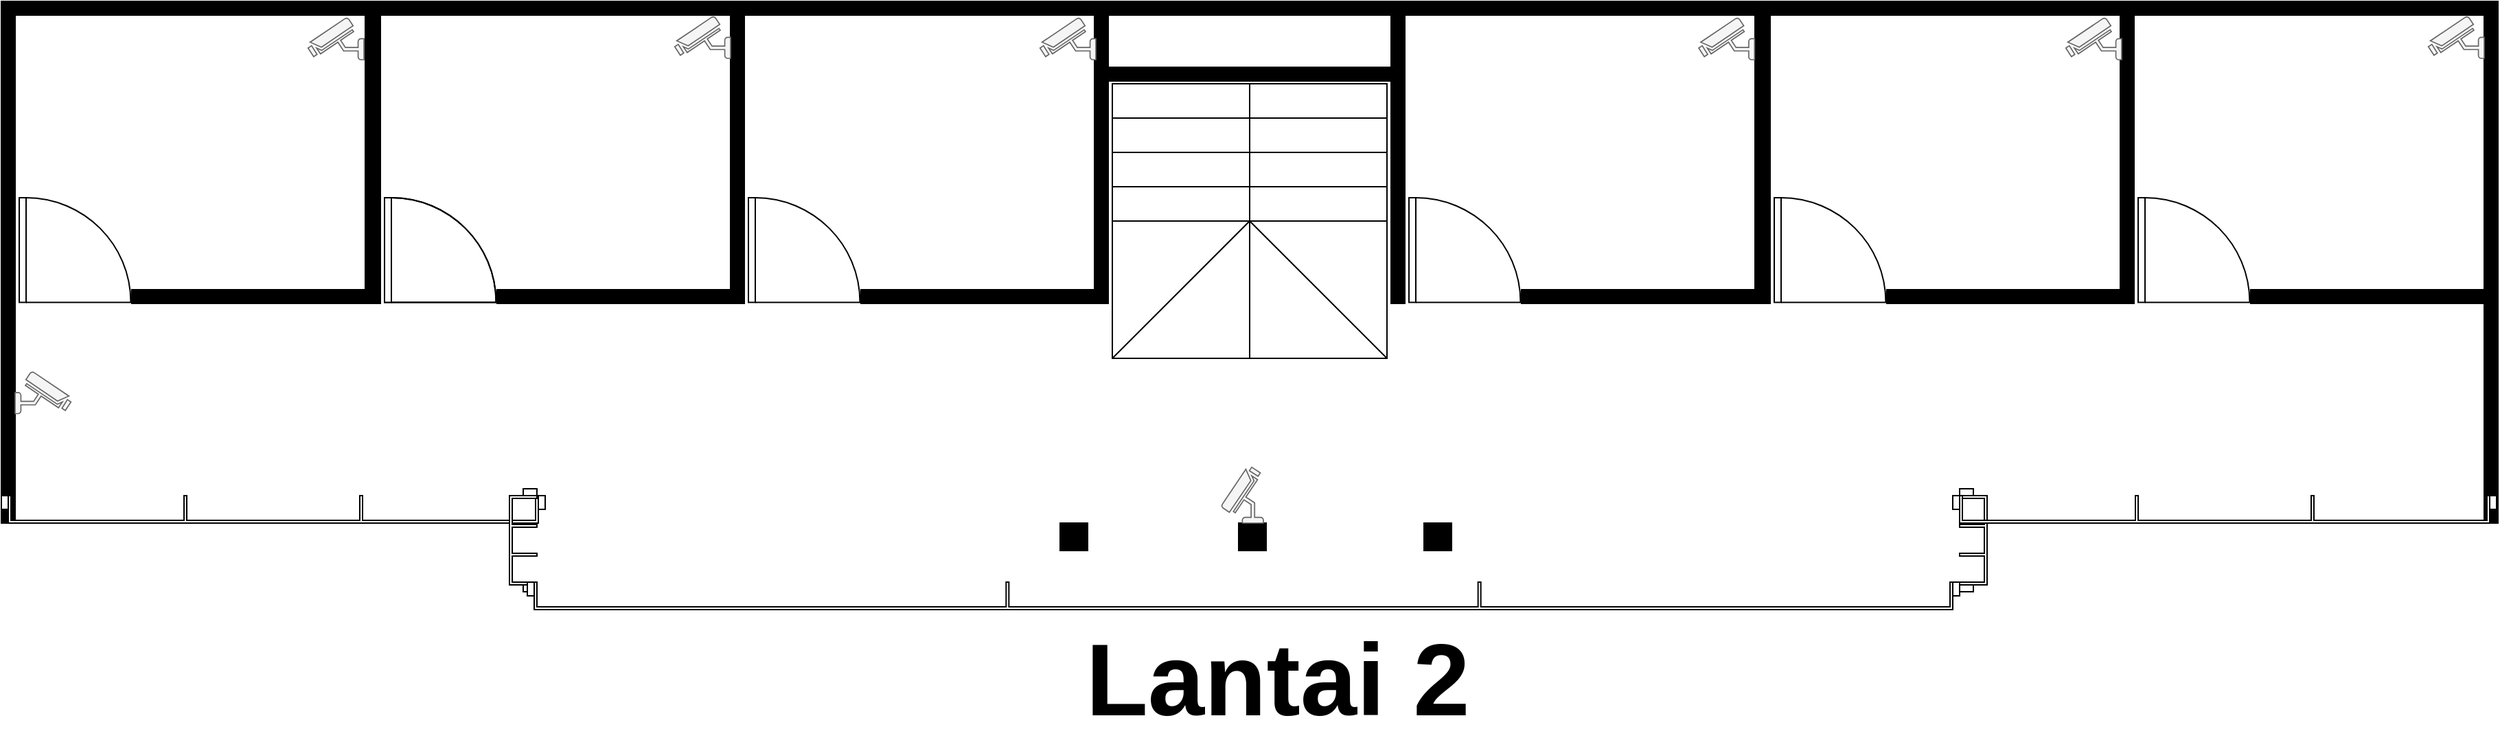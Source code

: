 <mxfile version="26.0.7" pages="4">
  <diagram name="2nd - floor" id="38b20595-45e3-9b7f-d5ca-b57f44c5b66d">
    <mxGraphModel dx="4129" dy="1451" grid="1" gridSize="10" guides="1" tooltips="1" connect="1" arrows="1" fold="1" page="1" pageScale="1" pageWidth="1169" pageHeight="827" background="none" math="0" shadow="0">
      <root>
        <mxCell id="0" />
        <mxCell id="1" parent="0" />
        <mxCell id="vvfayKzTwhahEHeOW0rl-8" value="" style="verticalLabelPosition=bottom;html=1;verticalAlign=top;align=center;shape=mxgraph.floorplan.wallCorner;fillColor=strokeColor;" parent="1" vertex="1">
          <mxGeometry x="-56" y="30" width="266" height="220" as="geometry" />
        </mxCell>
        <mxCell id="vvfayKzTwhahEHeOW0rl-11" value="" style="verticalLabelPosition=bottom;html=1;verticalAlign=top;align=center;shape=mxgraph.floorplan.wallCorner;fillColor=strokeColor;direction=west" parent="1" vertex="1">
          <mxGeometry x="39" y="30" width="180" height="220" as="geometry" />
        </mxCell>
        <mxCell id="vvfayKzTwhahEHeOW0rl-12" value="" style="verticalLabelPosition=bottom;html=1;verticalAlign=top;align=center;shape=mxgraph.floorplan.doorLeft;aspect=fixed;direction=north;" parent="1" vertex="1">
          <mxGeometry x="-43" y="173" width="81" height="76.24" as="geometry" />
        </mxCell>
        <mxCell id="vvfayKzTwhahEHeOW0rl-19" value="" style="group" parent="1" vertex="1" connectable="0">
          <mxGeometry x="210" y="30" width="275" height="220" as="geometry" />
        </mxCell>
        <mxCell id="vvfayKzTwhahEHeOW0rl-16" value="" style="verticalLabelPosition=bottom;html=1;verticalAlign=top;align=center;shape=mxgraph.floorplan.wallCorner;fillColor=strokeColor;" parent="vvfayKzTwhahEHeOW0rl-19" vertex="1">
          <mxGeometry width="266" height="220" as="geometry" />
        </mxCell>
        <mxCell id="vvfayKzTwhahEHeOW0rl-17" value="" style="verticalLabelPosition=bottom;html=1;verticalAlign=top;align=center;shape=mxgraph.floorplan.wallCorner;fillColor=strokeColor;direction=west" parent="vvfayKzTwhahEHeOW0rl-19" vertex="1">
          <mxGeometry x="95" width="180" height="220" as="geometry" />
        </mxCell>
        <mxCell id="vvfayKzTwhahEHeOW0rl-18" value="" style="verticalLabelPosition=bottom;html=1;verticalAlign=top;align=center;shape=mxgraph.floorplan.doorLeft;aspect=fixed;direction=north;" parent="vvfayKzTwhahEHeOW0rl-19" vertex="1">
          <mxGeometry x="13" y="143" width="81" height="76.24" as="geometry" />
        </mxCell>
        <mxCell id="vvfayKzTwhahEHeOW0rl-20" value="" style="group" parent="1" vertex="1" connectable="0">
          <mxGeometry x="475" y="30" width="275" height="220" as="geometry" />
        </mxCell>
        <mxCell id="vvfayKzTwhahEHeOW0rl-21" value="" style="verticalLabelPosition=bottom;html=1;verticalAlign=top;align=center;shape=mxgraph.floorplan.wallCorner;fillColor=strokeColor;" parent="vvfayKzTwhahEHeOW0rl-20" vertex="1">
          <mxGeometry width="266" height="220" as="geometry" />
        </mxCell>
        <mxCell id="vvfayKzTwhahEHeOW0rl-22" value="" style="verticalLabelPosition=bottom;html=1;verticalAlign=top;align=center;shape=mxgraph.floorplan.wallCorner;fillColor=strokeColor;direction=west" parent="vvfayKzTwhahEHeOW0rl-20" vertex="1">
          <mxGeometry x="95" width="180" height="220" as="geometry" />
        </mxCell>
        <mxCell id="vvfayKzTwhahEHeOW0rl-23" value="" style="verticalLabelPosition=bottom;html=1;verticalAlign=top;align=center;shape=mxgraph.floorplan.doorLeft;aspect=fixed;direction=north;" parent="vvfayKzTwhahEHeOW0rl-20" vertex="1">
          <mxGeometry x="13" y="143" width="81" height="76.24" as="geometry" />
        </mxCell>
        <mxCell id="vvfayKzTwhahEHeOW0rl-32" value="" style="verticalLabelPosition=bottom;html=1;verticalAlign=top;align=center;shape=mxgraph.floorplan.wallCorner;fillColor=strokeColor;" parent="1" vertex="1">
          <mxGeometry x="956" y="30" width="266" height="220" as="geometry" />
        </mxCell>
        <mxCell id="vvfayKzTwhahEHeOW0rl-33" value="" style="verticalLabelPosition=bottom;html=1;verticalAlign=top;align=center;shape=mxgraph.floorplan.wallCorner;fillColor=strokeColor;direction=west" parent="1" vertex="1">
          <mxGeometry x="1051" y="30" width="180" height="220" as="geometry" />
        </mxCell>
        <mxCell id="vvfayKzTwhahEHeOW0rl-34" value="" style="verticalLabelPosition=bottom;html=1;verticalAlign=top;align=center;shape=mxgraph.floorplan.doorLeft;aspect=fixed;direction=north;" parent="1" vertex="1">
          <mxGeometry x="969" y="173" width="81" height="76.24" as="geometry" />
        </mxCell>
        <mxCell id="vvfayKzTwhahEHeOW0rl-35" value="" style="group" parent="1" vertex="1" connectable="0">
          <mxGeometry x="1222" y="30" width="275" height="220" as="geometry" />
        </mxCell>
        <mxCell id="vvfayKzTwhahEHeOW0rl-36" value="" style="verticalLabelPosition=bottom;html=1;verticalAlign=top;align=center;shape=mxgraph.floorplan.wallCorner;fillColor=strokeColor;" parent="vvfayKzTwhahEHeOW0rl-35" vertex="1">
          <mxGeometry width="266" height="220" as="geometry" />
        </mxCell>
        <mxCell id="vvfayKzTwhahEHeOW0rl-37" value="" style="verticalLabelPosition=bottom;html=1;verticalAlign=top;align=center;shape=mxgraph.floorplan.wallCorner;fillColor=strokeColor;direction=west" parent="vvfayKzTwhahEHeOW0rl-35" vertex="1">
          <mxGeometry x="95" width="180" height="220" as="geometry" />
        </mxCell>
        <mxCell id="vvfayKzTwhahEHeOW0rl-38" value="" style="verticalLabelPosition=bottom;html=1;verticalAlign=top;align=center;shape=mxgraph.floorplan.doorLeft;aspect=fixed;direction=north;" parent="vvfayKzTwhahEHeOW0rl-35" vertex="1">
          <mxGeometry x="13" y="143" width="81" height="76.24" as="geometry" />
        </mxCell>
        <mxCell id="vvfayKzTwhahEHeOW0rl-39" value="" style="group" parent="1" vertex="1" connectable="0">
          <mxGeometry x="1487" y="30" width="275" height="220" as="geometry" />
        </mxCell>
        <mxCell id="vvfayKzTwhahEHeOW0rl-40" value="" style="verticalLabelPosition=bottom;html=1;verticalAlign=top;align=center;shape=mxgraph.floorplan.wallCorner;fillColor=strokeColor;" parent="vvfayKzTwhahEHeOW0rl-39" vertex="1">
          <mxGeometry width="266" height="220" as="geometry" />
        </mxCell>
        <mxCell id="vvfayKzTwhahEHeOW0rl-41" value="" style="verticalLabelPosition=bottom;html=1;verticalAlign=top;align=center;shape=mxgraph.floorplan.wallCorner;fillColor=strokeColor;direction=west" parent="vvfayKzTwhahEHeOW0rl-39" vertex="1">
          <mxGeometry x="95" width="180" height="220" as="geometry" />
        </mxCell>
        <mxCell id="vvfayKzTwhahEHeOW0rl-42" value="" style="verticalLabelPosition=bottom;html=1;verticalAlign=top;align=center;shape=mxgraph.floorplan.doorLeft;aspect=fixed;direction=north;" parent="vvfayKzTwhahEHeOW0rl-39" vertex="1">
          <mxGeometry x="13" y="143" width="81" height="76.24" as="geometry" />
        </mxCell>
        <mxCell id="vvfayKzTwhahEHeOW0rl-43" value="" style="verticalLabelPosition=bottom;html=1;verticalAlign=top;align=center;shape=mxgraph.floorplan.wall;fillColor=strokeColor;direction=west;" parent="1" vertex="1">
          <mxGeometry x="735" y="30" width="275" height="10" as="geometry" />
        </mxCell>
        <mxCell id="vvfayKzTwhahEHeOW0rl-44" value="" style="verticalLabelPosition=bottom;html=1;verticalAlign=top;align=center;shape=mxgraph.floorplan.wall;fillColor=strokeColor;direction=south;" parent="1" vertex="1">
          <mxGeometry x="-56" y="220" width="10" height="190" as="geometry" />
        </mxCell>
        <mxCell id="vvfayKzTwhahEHeOW0rl-48" value="" style="verticalLabelPosition=bottom;html=1;verticalAlign=top;align=center;shape=mxgraph.floorplan.wall;fillColor=strokeColor;direction=west;" parent="1" vertex="1">
          <mxGeometry x="750" y="78" width="210" height="10" as="geometry" />
        </mxCell>
        <mxCell id="vvfayKzTwhahEHeOW0rl-51" value="" style="verticalLabelPosition=bottom;html=1;verticalAlign=top;align=center;shape=mxgraph.floorplan.stairsRest;direction=south;" parent="1" vertex="1">
          <mxGeometry x="753" y="90" width="200" height="120" as="geometry" />
        </mxCell>
        <mxCell id="vvfayKzTwhahEHeOW0rl-53" value="" style="verticalLabelPosition=bottom;html=1;verticalAlign=top;align=center;shape=mxgraph.floorplan.windowGarden;dx=0.25;direction=west;" parent="1" vertex="1">
          <mxGeometry x="-56" y="390" width="396" height="20" as="geometry" />
        </mxCell>
        <mxCell id="vvfayKzTwhahEHeOW0rl-60" value="" style="verticalLabelPosition=bottom;html=1;verticalAlign=top;align=center;shape=mxgraph.floorplan.windowGarden;dx=0.25;direction=south;" parent="1" vertex="1">
          <mxGeometry x="1370" y="385" width="20" height="75" as="geometry" />
        </mxCell>
        <mxCell id="vvfayKzTwhahEHeOW0rl-54" value="" style="verticalLabelPosition=bottom;html=1;verticalAlign=top;align=center;shape=mxgraph.floorplan.windowGarden;dx=0.25;direction=north;" parent="1" vertex="1">
          <mxGeometry x="314" y="385" width="20" height="75" as="geometry" />
        </mxCell>
        <mxCell id="vvfayKzTwhahEHeOW0rl-55" value="" style="verticalLabelPosition=bottom;html=1;verticalAlign=top;align=center;shape=mxgraph.floorplan.windowGarden;dx=0.25;direction=west;" parent="1" vertex="1">
          <mxGeometry x="327" y="453" width="1043" height="20" as="geometry" />
        </mxCell>
        <mxCell id="vvfayKzTwhahEHeOW0rl-63" value="" style="verticalLabelPosition=bottom;html=1;verticalAlign=top;align=center;shape=mxgraph.floorplan.wall;fillColor=strokeColor;direction=south;" parent="1" vertex="1">
          <mxGeometry x="1752" y="215" width="10" height="195" as="geometry" />
        </mxCell>
        <mxCell id="vvfayKzTwhahEHeOW0rl-59" value="" style="verticalLabelPosition=bottom;html=1;verticalAlign=top;align=center;shape=mxgraph.floorplan.windowGarden;dx=0.25;direction=west;" parent="1" vertex="1">
          <mxGeometry x="1365" y="390" width="396" height="20" as="geometry" />
        </mxCell>
        <mxCell id="vvfayKzTwhahEHeOW0rl-64" value="" style="verticalLabelPosition=bottom;html=1;verticalAlign=top;align=center;shape=mxgraph.floorplan.room;fillColor=strokeColor;" parent="1" vertex="1">
          <mxGeometry x="845" y="410" width="20" height="20" as="geometry" />
        </mxCell>
        <mxCell id="vvfayKzTwhahEHeOW0rl-65" value="" style="verticalLabelPosition=bottom;html=1;verticalAlign=top;align=center;shape=mxgraph.floorplan.room;fillColor=strokeColor;" parent="1" vertex="1">
          <mxGeometry x="980" y="410" width="20" height="20" as="geometry" />
        </mxCell>
        <mxCell id="vvfayKzTwhahEHeOW0rl-66" value="" style="verticalLabelPosition=bottom;html=1;verticalAlign=top;align=center;shape=mxgraph.floorplan.room;fillColor=strokeColor;" parent="1" vertex="1">
          <mxGeometry x="715" y="410" width="20" height="20" as="geometry" />
        </mxCell>
        <mxCell id="IPBWRUxS5U1IfAjDFHrr-1" value="" style="fontColor=#333333;verticalAlign=top;verticalLabelPosition=bottom;labelPosition=center;align=center;html=1;outlineConnect=0;fillColor=#f5f5f5;strokeColor=#666666;gradientDirection=north;strokeWidth=2;shape=mxgraph.networks.security_camera;direction=east;flipH=1;" vertex="1" parent="1">
          <mxGeometry x="167.33" y="42" width="40.67" height="30.5" as="geometry" />
        </mxCell>
        <mxCell id="i3xnUzhIjvHnafPAEFeB-1" value="" style="group" vertex="1" connectable="0" parent="1">
          <mxGeometry x="210" y="30" width="275" height="220" as="geometry" />
        </mxCell>
        <mxCell id="i3xnUzhIjvHnafPAEFeB-2" value="" style="verticalLabelPosition=bottom;html=1;verticalAlign=top;align=center;shape=mxgraph.floorplan.wallCorner;fillColor=strokeColor;" vertex="1" parent="i3xnUzhIjvHnafPAEFeB-1">
          <mxGeometry width="266" height="220" as="geometry" />
        </mxCell>
        <mxCell id="i3xnUzhIjvHnafPAEFeB-3" value="" style="verticalLabelPosition=bottom;html=1;verticalAlign=top;align=center;shape=mxgraph.floorplan.wallCorner;fillColor=strokeColor;direction=west" vertex="1" parent="i3xnUzhIjvHnafPAEFeB-1">
          <mxGeometry x="95" width="180" height="220" as="geometry" />
        </mxCell>
        <mxCell id="i3xnUzhIjvHnafPAEFeB-4" value="" style="verticalLabelPosition=bottom;html=1;verticalAlign=top;align=center;shape=mxgraph.floorplan.doorLeft;aspect=fixed;direction=north;" vertex="1" parent="i3xnUzhIjvHnafPAEFeB-1">
          <mxGeometry x="13" y="143" width="81" height="76.24" as="geometry" />
        </mxCell>
        <mxCell id="i3xnUzhIjvHnafPAEFeB-5" value="" style="fontColor=#333333;verticalAlign=top;verticalLabelPosition=bottom;labelPosition=center;align=center;html=1;outlineConnect=0;fillColor=#f5f5f5;strokeColor=#666666;gradientDirection=north;strokeWidth=2;shape=mxgraph.networks.security_camera;direction=east;flipH=1;" vertex="1" parent="i3xnUzhIjvHnafPAEFeB-1">
          <mxGeometry x="224.33" y="11" width="40.67" height="30.5" as="geometry" />
        </mxCell>
        <mxCell id="Xxa2oT5yzXHpSdQiVfYc-1" value="" style="fontColor=#333333;verticalAlign=top;verticalLabelPosition=bottom;labelPosition=center;align=center;html=1;outlineConnect=0;fillColor=#f5f5f5;strokeColor=#666666;gradientDirection=north;strokeWidth=2;shape=mxgraph.networks.security_camera;direction=east;flipH=1;" vertex="1" parent="1">
          <mxGeometry x="700.33" y="42" width="40.67" height="30.5" as="geometry" />
        </mxCell>
        <mxCell id="x2fLYbjh_TG0nLrArD45-1" value="" style="fontColor=#333333;verticalAlign=top;verticalLabelPosition=bottom;labelPosition=center;align=center;html=1;outlineConnect=0;fillColor=#f5f5f5;strokeColor=#666666;gradientDirection=north;strokeWidth=2;shape=mxgraph.networks.security_camera;direction=east;flipH=1;" vertex="1" parent="1">
          <mxGeometry x="1180" y="42" width="40.67" height="30.5" as="geometry" />
        </mxCell>
        <mxCell id="dF17sfEhQlF0UQy9-oIq-1" value="" style="fontColor=#333333;verticalAlign=top;verticalLabelPosition=bottom;labelPosition=center;align=center;html=1;outlineConnect=0;fillColor=#f5f5f5;strokeColor=#666666;gradientDirection=north;strokeWidth=2;shape=mxgraph.networks.security_camera;direction=east;flipH=1;" vertex="1" parent="1">
          <mxGeometry x="1447.33" y="42" width="40.67" height="30.5" as="geometry" />
        </mxCell>
        <mxCell id="UEc3qq35enZcm0n3baue-1" value="" style="fontColor=#333333;verticalAlign=top;verticalLabelPosition=bottom;labelPosition=center;align=center;html=1;outlineConnect=0;fillColor=#f5f5f5;strokeColor=#666666;gradientDirection=north;strokeWidth=2;shape=mxgraph.networks.security_camera;direction=east;flipH=1;" vertex="1" parent="1">
          <mxGeometry x="1711.33" y="41" width="40.67" height="30.5" as="geometry" />
        </mxCell>
        <mxCell id="nK5PcT1imobQLqFsWjQk-1" value="" style="fontColor=#333333;verticalAlign=top;verticalLabelPosition=bottom;labelPosition=center;align=center;html=1;outlineConnect=0;fillColor=#f5f5f5;strokeColor=#666666;gradientDirection=north;strokeWidth=2;shape=mxgraph.networks.security_camera;direction=east;flipH=0;" vertex="1" parent="1">
          <mxGeometry x="-46" y="299.75" width="40.67" height="30.5" as="geometry" />
        </mxCell>
        <mxCell id="3hLrg-w2U5laWj1GUTbX-1" value="" style="fontColor=#333333;verticalAlign=top;verticalLabelPosition=bottom;labelPosition=center;align=center;html=1;outlineConnect=0;fillColor=#f5f5f5;strokeColor=#666666;gradientDirection=north;strokeWidth=2;shape=mxgraph.networks.security_camera;direction=south;flipH=1;flipV=1;" vertex="1" parent="1">
          <mxGeometry x="832.505" y="369.325" width="30.5" height="40.67" as="geometry" />
        </mxCell>
        <mxCell id="FQ-78l4JfU3BnGfc87nA-1" value="&lt;b&gt;Lantai 2&lt;/b&gt;" style="text;html=1;align=center;verticalAlign=middle;resizable=0;points=[];autosize=1;strokeColor=none;fillColor=none;fontSize=74;" vertex="1" parent="1">
          <mxGeometry x="722.5" y="475" width="300" height="100" as="geometry" />
        </mxCell>
      </root>
    </mxGraphModel>
  </diagram>
  <diagram name="3nd - floor" id="S5CbjPghBVbX07X8q1s_">
    <mxGraphModel dx="2896" dy="847" grid="1" gridSize="10" guides="1" tooltips="1" connect="1" arrows="1" fold="1" page="1" pageScale="1" pageWidth="1169" pageHeight="827" background="none" math="0" shadow="0">
      <root>
        <mxCell id="b-0f26SowFPasbYUEuBg-0" />
        <mxCell id="b-0f26SowFPasbYUEuBg-1" parent="b-0f26SowFPasbYUEuBg-0" />
        <mxCell id="b-0f26SowFPasbYUEuBg-2" value="" style="verticalLabelPosition=bottom;html=1;verticalAlign=top;align=center;shape=mxgraph.floorplan.wallCorner;fillColor=strokeColor;" vertex="1" parent="b-0f26SowFPasbYUEuBg-1">
          <mxGeometry x="-56" y="30" width="266" height="220" as="geometry" />
        </mxCell>
        <mxCell id="b-0f26SowFPasbYUEuBg-3" value="" style="verticalLabelPosition=bottom;html=1;verticalAlign=top;align=center;shape=mxgraph.floorplan.wallCorner;fillColor=strokeColor;direction=west" vertex="1" parent="b-0f26SowFPasbYUEuBg-1">
          <mxGeometry x="39" y="30" width="180" height="220" as="geometry" />
        </mxCell>
        <mxCell id="b-0f26SowFPasbYUEuBg-4" value="" style="verticalLabelPosition=bottom;html=1;verticalAlign=top;align=center;shape=mxgraph.floorplan.doorLeft;aspect=fixed;direction=north;" vertex="1" parent="b-0f26SowFPasbYUEuBg-1">
          <mxGeometry x="-43" y="173" width="81" height="76.24" as="geometry" />
        </mxCell>
        <mxCell id="b-0f26SowFPasbYUEuBg-5" value="" style="group" vertex="1" connectable="0" parent="b-0f26SowFPasbYUEuBg-1">
          <mxGeometry x="210" y="30" width="275" height="220" as="geometry" />
        </mxCell>
        <mxCell id="b-0f26SowFPasbYUEuBg-6" value="" style="verticalLabelPosition=bottom;html=1;verticalAlign=top;align=center;shape=mxgraph.floorplan.wallCorner;fillColor=strokeColor;" vertex="1" parent="b-0f26SowFPasbYUEuBg-5">
          <mxGeometry width="266" height="220" as="geometry" />
        </mxCell>
        <mxCell id="b-0f26SowFPasbYUEuBg-7" value="" style="verticalLabelPosition=bottom;html=1;verticalAlign=top;align=center;shape=mxgraph.floorplan.wallCorner;fillColor=strokeColor;direction=west" vertex="1" parent="b-0f26SowFPasbYUEuBg-5">
          <mxGeometry x="95" width="180" height="220" as="geometry" />
        </mxCell>
        <mxCell id="b-0f26SowFPasbYUEuBg-8" value="" style="verticalLabelPosition=bottom;html=1;verticalAlign=top;align=center;shape=mxgraph.floorplan.doorLeft;aspect=fixed;direction=north;" vertex="1" parent="b-0f26SowFPasbYUEuBg-5">
          <mxGeometry x="13" y="143" width="81" height="76.24" as="geometry" />
        </mxCell>
        <mxCell id="b-0f26SowFPasbYUEuBg-9" value="" style="group" vertex="1" connectable="0" parent="b-0f26SowFPasbYUEuBg-1">
          <mxGeometry x="475" y="30" width="275" height="220" as="geometry" />
        </mxCell>
        <mxCell id="b-0f26SowFPasbYUEuBg-10" value="" style="verticalLabelPosition=bottom;html=1;verticalAlign=top;align=center;shape=mxgraph.floorplan.wallCorner;fillColor=strokeColor;" vertex="1" parent="b-0f26SowFPasbYUEuBg-9">
          <mxGeometry width="266" height="220" as="geometry" />
        </mxCell>
        <mxCell id="b-0f26SowFPasbYUEuBg-11" value="" style="verticalLabelPosition=bottom;html=1;verticalAlign=top;align=center;shape=mxgraph.floorplan.wallCorner;fillColor=strokeColor;direction=west" vertex="1" parent="b-0f26SowFPasbYUEuBg-9">
          <mxGeometry x="95" width="180" height="220" as="geometry" />
        </mxCell>
        <mxCell id="b-0f26SowFPasbYUEuBg-12" value="" style="verticalLabelPosition=bottom;html=1;verticalAlign=top;align=center;shape=mxgraph.floorplan.doorLeft;aspect=fixed;direction=north;" vertex="1" parent="b-0f26SowFPasbYUEuBg-9">
          <mxGeometry x="13" y="143" width="81" height="76.24" as="geometry" />
        </mxCell>
        <mxCell id="b-0f26SowFPasbYUEuBg-13" value="" style="verticalLabelPosition=bottom;html=1;verticalAlign=top;align=center;shape=mxgraph.floorplan.wallCorner;fillColor=strokeColor;" vertex="1" parent="b-0f26SowFPasbYUEuBg-1">
          <mxGeometry x="956" y="30" width="266" height="220" as="geometry" />
        </mxCell>
        <mxCell id="b-0f26SowFPasbYUEuBg-14" value="" style="verticalLabelPosition=bottom;html=1;verticalAlign=top;align=center;shape=mxgraph.floorplan.wallCorner;fillColor=strokeColor;direction=west" vertex="1" parent="b-0f26SowFPasbYUEuBg-1">
          <mxGeometry x="1051" y="30" width="180" height="220" as="geometry" />
        </mxCell>
        <mxCell id="b-0f26SowFPasbYUEuBg-15" value="" style="verticalLabelPosition=bottom;html=1;verticalAlign=top;align=center;shape=mxgraph.floorplan.doorLeft;aspect=fixed;direction=north;" vertex="1" parent="b-0f26SowFPasbYUEuBg-1">
          <mxGeometry x="969" y="173" width="81" height="76.24" as="geometry" />
        </mxCell>
        <mxCell id="b-0f26SowFPasbYUEuBg-16" value="" style="group" vertex="1" connectable="0" parent="b-0f26SowFPasbYUEuBg-1">
          <mxGeometry x="1222" y="30" width="275" height="220" as="geometry" />
        </mxCell>
        <mxCell id="b-0f26SowFPasbYUEuBg-17" value="" style="verticalLabelPosition=bottom;html=1;verticalAlign=top;align=center;shape=mxgraph.floorplan.wallCorner;fillColor=strokeColor;" vertex="1" parent="b-0f26SowFPasbYUEuBg-16">
          <mxGeometry width="266" height="220" as="geometry" />
        </mxCell>
        <mxCell id="b-0f26SowFPasbYUEuBg-18" value="" style="verticalLabelPosition=bottom;html=1;verticalAlign=top;align=center;shape=mxgraph.floorplan.wallCorner;fillColor=strokeColor;direction=west" vertex="1" parent="b-0f26SowFPasbYUEuBg-16">
          <mxGeometry x="95" width="180" height="220" as="geometry" />
        </mxCell>
        <mxCell id="b-0f26SowFPasbYUEuBg-19" value="" style="verticalLabelPosition=bottom;html=1;verticalAlign=top;align=center;shape=mxgraph.floorplan.doorLeft;aspect=fixed;direction=north;" vertex="1" parent="b-0f26SowFPasbYUEuBg-16">
          <mxGeometry x="13" y="143" width="81" height="76.24" as="geometry" />
        </mxCell>
        <mxCell id="b-0f26SowFPasbYUEuBg-20" value="" style="group" vertex="1" connectable="0" parent="b-0f26SowFPasbYUEuBg-1">
          <mxGeometry x="1487" y="30" width="275" height="220" as="geometry" />
        </mxCell>
        <mxCell id="b-0f26SowFPasbYUEuBg-21" value="" style="verticalLabelPosition=bottom;html=1;verticalAlign=top;align=center;shape=mxgraph.floorplan.wallCorner;fillColor=strokeColor;" vertex="1" parent="b-0f26SowFPasbYUEuBg-20">
          <mxGeometry width="266" height="220" as="geometry" />
        </mxCell>
        <mxCell id="b-0f26SowFPasbYUEuBg-22" value="" style="verticalLabelPosition=bottom;html=1;verticalAlign=top;align=center;shape=mxgraph.floorplan.wallCorner;fillColor=strokeColor;direction=west" vertex="1" parent="b-0f26SowFPasbYUEuBg-20">
          <mxGeometry x="95" width="180" height="220" as="geometry" />
        </mxCell>
        <mxCell id="b-0f26SowFPasbYUEuBg-23" value="" style="verticalLabelPosition=bottom;html=1;verticalAlign=top;align=center;shape=mxgraph.floorplan.doorLeft;aspect=fixed;direction=north;" vertex="1" parent="b-0f26SowFPasbYUEuBg-20">
          <mxGeometry x="13" y="143" width="81" height="76.24" as="geometry" />
        </mxCell>
        <mxCell id="b-0f26SowFPasbYUEuBg-24" value="" style="verticalLabelPosition=bottom;html=1;verticalAlign=top;align=center;shape=mxgraph.floorplan.wall;fillColor=strokeColor;direction=west;" vertex="1" parent="b-0f26SowFPasbYUEuBg-1">
          <mxGeometry x="735" y="30" width="275" height="10" as="geometry" />
        </mxCell>
        <mxCell id="b-0f26SowFPasbYUEuBg-25" value="" style="verticalLabelPosition=bottom;html=1;verticalAlign=top;align=center;shape=mxgraph.floorplan.wall;fillColor=strokeColor;direction=south;" vertex="1" parent="b-0f26SowFPasbYUEuBg-1">
          <mxGeometry x="-56" y="220" width="10" height="190" as="geometry" />
        </mxCell>
        <mxCell id="b-0f26SowFPasbYUEuBg-26" value="" style="verticalLabelPosition=bottom;html=1;verticalAlign=top;align=center;shape=mxgraph.floorplan.wall;fillColor=strokeColor;direction=west;" vertex="1" parent="b-0f26SowFPasbYUEuBg-1">
          <mxGeometry x="750" y="78" width="210" height="10" as="geometry" />
        </mxCell>
        <mxCell id="b-0f26SowFPasbYUEuBg-27" value="" style="verticalLabelPosition=bottom;html=1;verticalAlign=top;align=center;shape=mxgraph.floorplan.stairsRest;direction=south;" vertex="1" parent="b-0f26SowFPasbYUEuBg-1">
          <mxGeometry x="753" y="90" width="200" height="120" as="geometry" />
        </mxCell>
        <mxCell id="b-0f26SowFPasbYUEuBg-28" value="" style="verticalLabelPosition=bottom;html=1;verticalAlign=top;align=center;shape=mxgraph.floorplan.windowGarden;dx=0.25;direction=west;" vertex="1" parent="b-0f26SowFPasbYUEuBg-1">
          <mxGeometry x="-56" y="390" width="396" height="20" as="geometry" />
        </mxCell>
        <mxCell id="b-0f26SowFPasbYUEuBg-29" value="" style="verticalLabelPosition=bottom;html=1;verticalAlign=top;align=center;shape=mxgraph.floorplan.windowGarden;dx=0.25;direction=south;" vertex="1" parent="b-0f26SowFPasbYUEuBg-1">
          <mxGeometry x="1370" y="385" width="20" height="75" as="geometry" />
        </mxCell>
        <mxCell id="b-0f26SowFPasbYUEuBg-30" value="" style="verticalLabelPosition=bottom;html=1;verticalAlign=top;align=center;shape=mxgraph.floorplan.windowGarden;dx=0.25;direction=north;" vertex="1" parent="b-0f26SowFPasbYUEuBg-1">
          <mxGeometry x="314" y="385" width="20" height="75" as="geometry" />
        </mxCell>
        <mxCell id="b-0f26SowFPasbYUEuBg-31" value="" style="verticalLabelPosition=bottom;html=1;verticalAlign=top;align=center;shape=mxgraph.floorplan.windowGarden;dx=0.25;direction=west;" vertex="1" parent="b-0f26SowFPasbYUEuBg-1">
          <mxGeometry x="327" y="453" width="1043" height="20" as="geometry" />
        </mxCell>
        <mxCell id="b-0f26SowFPasbYUEuBg-32" value="" style="verticalLabelPosition=bottom;html=1;verticalAlign=top;align=center;shape=mxgraph.floorplan.wall;fillColor=strokeColor;direction=south;" vertex="1" parent="b-0f26SowFPasbYUEuBg-1">
          <mxGeometry x="1752" y="215" width="10" height="195" as="geometry" />
        </mxCell>
        <mxCell id="b-0f26SowFPasbYUEuBg-33" value="" style="verticalLabelPosition=bottom;html=1;verticalAlign=top;align=center;shape=mxgraph.floorplan.windowGarden;dx=0.25;direction=west;" vertex="1" parent="b-0f26SowFPasbYUEuBg-1">
          <mxGeometry x="1365" y="390" width="396" height="20" as="geometry" />
        </mxCell>
        <mxCell id="b-0f26SowFPasbYUEuBg-34" value="" style="verticalLabelPosition=bottom;html=1;verticalAlign=top;align=center;shape=mxgraph.floorplan.room;fillColor=strokeColor;" vertex="1" parent="b-0f26SowFPasbYUEuBg-1">
          <mxGeometry x="845" y="410" width="20" height="20" as="geometry" />
        </mxCell>
        <mxCell id="b-0f26SowFPasbYUEuBg-35" value="" style="verticalLabelPosition=bottom;html=1;verticalAlign=top;align=center;shape=mxgraph.floorplan.room;fillColor=strokeColor;" vertex="1" parent="b-0f26SowFPasbYUEuBg-1">
          <mxGeometry x="980" y="410" width="20" height="20" as="geometry" />
        </mxCell>
        <mxCell id="b-0f26SowFPasbYUEuBg-36" value="" style="verticalLabelPosition=bottom;html=1;verticalAlign=top;align=center;shape=mxgraph.floorplan.room;fillColor=strokeColor;" vertex="1" parent="b-0f26SowFPasbYUEuBg-1">
          <mxGeometry x="715" y="410" width="20" height="20" as="geometry" />
        </mxCell>
        <mxCell id="b-0f26SowFPasbYUEuBg-37" value="" style="fontColor=#333333;verticalAlign=top;verticalLabelPosition=bottom;labelPosition=center;align=center;html=1;outlineConnect=0;fillColor=#f5f5f5;strokeColor=#666666;gradientDirection=north;strokeWidth=2;shape=mxgraph.networks.security_camera;direction=east;flipH=1;" vertex="1" parent="b-0f26SowFPasbYUEuBg-1">
          <mxGeometry x="167.33" y="42" width="40.67" height="30.5" as="geometry" />
        </mxCell>
        <mxCell id="b-0f26SowFPasbYUEuBg-38" value="" style="group" vertex="1" connectable="0" parent="b-0f26SowFPasbYUEuBg-1">
          <mxGeometry x="210" y="30" width="275" height="220" as="geometry" />
        </mxCell>
        <mxCell id="b-0f26SowFPasbYUEuBg-39" value="" style="verticalLabelPosition=bottom;html=1;verticalAlign=top;align=center;shape=mxgraph.floorplan.wallCorner;fillColor=strokeColor;" vertex="1" parent="b-0f26SowFPasbYUEuBg-38">
          <mxGeometry width="266" height="220" as="geometry" />
        </mxCell>
        <mxCell id="b-0f26SowFPasbYUEuBg-40" value="" style="verticalLabelPosition=bottom;html=1;verticalAlign=top;align=center;shape=mxgraph.floorplan.wallCorner;fillColor=strokeColor;direction=west" vertex="1" parent="b-0f26SowFPasbYUEuBg-38">
          <mxGeometry x="95" width="180" height="220" as="geometry" />
        </mxCell>
        <mxCell id="b-0f26SowFPasbYUEuBg-41" value="" style="verticalLabelPosition=bottom;html=1;verticalAlign=top;align=center;shape=mxgraph.floorplan.doorLeft;aspect=fixed;direction=north;" vertex="1" parent="b-0f26SowFPasbYUEuBg-38">
          <mxGeometry x="13" y="143" width="81" height="76.24" as="geometry" />
        </mxCell>
        <mxCell id="b-0f26SowFPasbYUEuBg-42" value="" style="fontColor=#333333;verticalAlign=top;verticalLabelPosition=bottom;labelPosition=center;align=center;html=1;outlineConnect=0;fillColor=#f5f5f5;strokeColor=#666666;gradientDirection=north;strokeWidth=2;shape=mxgraph.networks.security_camera;direction=east;flipH=1;" vertex="1" parent="b-0f26SowFPasbYUEuBg-38">
          <mxGeometry x="224.33" y="11" width="40.67" height="30.5" as="geometry" />
        </mxCell>
        <mxCell id="b-0f26SowFPasbYUEuBg-43" value="" style="fontColor=#333333;verticalAlign=top;verticalLabelPosition=bottom;labelPosition=center;align=center;html=1;outlineConnect=0;fillColor=#f5f5f5;strokeColor=#666666;gradientDirection=north;strokeWidth=2;shape=mxgraph.networks.security_camera;direction=east;flipH=1;" vertex="1" parent="b-0f26SowFPasbYUEuBg-1">
          <mxGeometry x="700.33" y="42" width="40.67" height="30.5" as="geometry" />
        </mxCell>
        <mxCell id="b-0f26SowFPasbYUEuBg-44" value="" style="fontColor=#333333;verticalAlign=top;verticalLabelPosition=bottom;labelPosition=center;align=center;html=1;outlineConnect=0;fillColor=#f5f5f5;strokeColor=#666666;gradientDirection=north;strokeWidth=2;shape=mxgraph.networks.security_camera;direction=east;flipH=1;" vertex="1" parent="b-0f26SowFPasbYUEuBg-1">
          <mxGeometry x="1180" y="42" width="40.67" height="30.5" as="geometry" />
        </mxCell>
        <mxCell id="b-0f26SowFPasbYUEuBg-45" value="" style="fontColor=#333333;verticalAlign=top;verticalLabelPosition=bottom;labelPosition=center;align=center;html=1;outlineConnect=0;fillColor=#f5f5f5;strokeColor=#666666;gradientDirection=north;strokeWidth=2;shape=mxgraph.networks.security_camera;direction=east;flipH=1;" vertex="1" parent="b-0f26SowFPasbYUEuBg-1">
          <mxGeometry x="1447.33" y="42" width="40.67" height="30.5" as="geometry" />
        </mxCell>
        <mxCell id="b-0f26SowFPasbYUEuBg-46" value="" style="fontColor=#333333;verticalAlign=top;verticalLabelPosition=bottom;labelPosition=center;align=center;html=1;outlineConnect=0;fillColor=#f5f5f5;strokeColor=#666666;gradientDirection=north;strokeWidth=2;shape=mxgraph.networks.security_camera;direction=east;flipH=1;" vertex="1" parent="b-0f26SowFPasbYUEuBg-1">
          <mxGeometry x="1711.33" y="41" width="40.67" height="30.5" as="geometry" />
        </mxCell>
        <mxCell id="maSlETo2DQS_-0XqQvQP-0" value="" style="fontColor=#333333;verticalAlign=top;verticalLabelPosition=bottom;labelPosition=center;align=center;html=1;outlineConnect=0;fillColor=#f5f5f5;strokeColor=#666666;gradientDirection=north;strokeWidth=2;shape=mxgraph.networks.security_camera;direction=east;flipH=0;" vertex="1" parent="b-0f26SowFPasbYUEuBg-1">
          <mxGeometry x="-46" y="299.75" width="40.67" height="30.5" as="geometry" />
        </mxCell>
        <mxCell id="atbswhPZmW_NOYV-adZV-0" value="" style="fontColor=#333333;verticalAlign=top;verticalLabelPosition=bottom;labelPosition=center;align=center;html=1;outlineConnect=0;fillColor=#f5f5f5;strokeColor=#666666;gradientDirection=north;strokeWidth=2;shape=mxgraph.networks.security_camera;direction=east;flipH=1;" vertex="1" parent="b-0f26SowFPasbYUEuBg-1">
          <mxGeometry x="1711.33" y="300.25" width="40.67" height="30.5" as="geometry" />
        </mxCell>
        <mxCell id="56mbhKzLMuqfSxinSF92-0" value="" style="fontColor=#333333;verticalAlign=top;verticalLabelPosition=bottom;labelPosition=center;align=center;html=1;outlineConnect=0;fillColor=#f5f5f5;strokeColor=#666666;gradientDirection=north;strokeWidth=2;shape=mxgraph.networks.security_camera;direction=south;flipH=1;flipV=1;" vertex="1" parent="b-0f26SowFPasbYUEuBg-1">
          <mxGeometry x="832.505" y="369.325" width="30.5" height="40.67" as="geometry" />
        </mxCell>
        <mxCell id="AV1djwcZY5e9khHGGEvQ-0" value="&lt;b&gt;Lantai 3&lt;/b&gt;" style="text;html=1;align=center;verticalAlign=middle;resizable=0;points=[];autosize=1;strokeColor=none;fillColor=none;fontSize=74;" vertex="1" parent="b-0f26SowFPasbYUEuBg-1">
          <mxGeometry x="722.5" y="475" width="300" height="100" as="geometry" />
        </mxCell>
      </root>
    </mxGraphModel>
  </diagram>
  <diagram name="4nd - floor" id="ZthiirFhtstBW_0r2K9D">
    <mxGraphModel dx="3241" dy="1016" grid="1" gridSize="10" guides="1" tooltips="1" connect="1" arrows="1" fold="1" page="1" pageScale="1" pageWidth="1169" pageHeight="827" background="none" math="0" shadow="0">
      <root>
        <mxCell id="AxLfucsu0JD6i-rE_41h-0" />
        <mxCell id="AxLfucsu0JD6i-rE_41h-1" parent="AxLfucsu0JD6i-rE_41h-0" />
        <mxCell id="AxLfucsu0JD6i-rE_41h-2" value="" style="verticalLabelPosition=bottom;html=1;verticalAlign=top;align=center;shape=mxgraph.floorplan.wallCorner;fillColor=strokeColor;" vertex="1" parent="AxLfucsu0JD6i-rE_41h-1">
          <mxGeometry x="-56" y="30" width="266" height="220" as="geometry" />
        </mxCell>
        <mxCell id="AxLfucsu0JD6i-rE_41h-3" value="" style="verticalLabelPosition=bottom;html=1;verticalAlign=top;align=center;shape=mxgraph.floorplan.wallCorner;fillColor=strokeColor;direction=west" vertex="1" parent="AxLfucsu0JD6i-rE_41h-1">
          <mxGeometry x="39" y="30" width="180" height="220" as="geometry" />
        </mxCell>
        <mxCell id="AxLfucsu0JD6i-rE_41h-4" value="" style="verticalLabelPosition=bottom;html=1;verticalAlign=top;align=center;shape=mxgraph.floorplan.doorLeft;aspect=fixed;direction=north;" vertex="1" parent="AxLfucsu0JD6i-rE_41h-1">
          <mxGeometry x="-43" y="173" width="81" height="76.24" as="geometry" />
        </mxCell>
        <mxCell id="AxLfucsu0JD6i-rE_41h-5" value="" style="group" vertex="1" connectable="0" parent="AxLfucsu0JD6i-rE_41h-1">
          <mxGeometry x="210" y="30" width="275" height="220" as="geometry" />
        </mxCell>
        <mxCell id="AxLfucsu0JD6i-rE_41h-6" value="" style="verticalLabelPosition=bottom;html=1;verticalAlign=top;align=center;shape=mxgraph.floorplan.wallCorner;fillColor=strokeColor;" vertex="1" parent="AxLfucsu0JD6i-rE_41h-5">
          <mxGeometry width="266" height="220" as="geometry" />
        </mxCell>
        <mxCell id="AxLfucsu0JD6i-rE_41h-7" value="" style="verticalLabelPosition=bottom;html=1;verticalAlign=top;align=center;shape=mxgraph.floorplan.wallCorner;fillColor=strokeColor;direction=west" vertex="1" parent="AxLfucsu0JD6i-rE_41h-5">
          <mxGeometry x="95" width="180" height="220" as="geometry" />
        </mxCell>
        <mxCell id="AxLfucsu0JD6i-rE_41h-8" value="" style="verticalLabelPosition=bottom;html=1;verticalAlign=top;align=center;shape=mxgraph.floorplan.doorLeft;aspect=fixed;direction=north;" vertex="1" parent="AxLfucsu0JD6i-rE_41h-5">
          <mxGeometry x="13" y="143" width="81" height="76.24" as="geometry" />
        </mxCell>
        <mxCell id="AxLfucsu0JD6i-rE_41h-9" value="" style="group" vertex="1" connectable="0" parent="AxLfucsu0JD6i-rE_41h-1">
          <mxGeometry x="475" y="30" width="275" height="220" as="geometry" />
        </mxCell>
        <mxCell id="AxLfucsu0JD6i-rE_41h-10" value="" style="verticalLabelPosition=bottom;html=1;verticalAlign=top;align=center;shape=mxgraph.floorplan.wallCorner;fillColor=strokeColor;" vertex="1" parent="AxLfucsu0JD6i-rE_41h-9">
          <mxGeometry width="266" height="220" as="geometry" />
        </mxCell>
        <mxCell id="AxLfucsu0JD6i-rE_41h-11" value="" style="verticalLabelPosition=bottom;html=1;verticalAlign=top;align=center;shape=mxgraph.floorplan.wallCorner;fillColor=strokeColor;direction=west" vertex="1" parent="AxLfucsu0JD6i-rE_41h-9">
          <mxGeometry x="95" width="180" height="220" as="geometry" />
        </mxCell>
        <mxCell id="AxLfucsu0JD6i-rE_41h-12" value="" style="verticalLabelPosition=bottom;html=1;verticalAlign=top;align=center;shape=mxgraph.floorplan.doorLeft;aspect=fixed;direction=north;" vertex="1" parent="AxLfucsu0JD6i-rE_41h-9">
          <mxGeometry x="13" y="143" width="81" height="76.24" as="geometry" />
        </mxCell>
        <mxCell id="AxLfucsu0JD6i-rE_41h-13" value="" style="verticalLabelPosition=bottom;html=1;verticalAlign=top;align=center;shape=mxgraph.floorplan.wallCorner;fillColor=strokeColor;" vertex="1" parent="AxLfucsu0JD6i-rE_41h-1">
          <mxGeometry x="956" y="30" width="266" height="220" as="geometry" />
        </mxCell>
        <mxCell id="AxLfucsu0JD6i-rE_41h-14" value="" style="verticalLabelPosition=bottom;html=1;verticalAlign=top;align=center;shape=mxgraph.floorplan.wallCorner;fillColor=strokeColor;direction=west" vertex="1" parent="AxLfucsu0JD6i-rE_41h-1">
          <mxGeometry x="1051" y="30" width="180" height="220" as="geometry" />
        </mxCell>
        <mxCell id="AxLfucsu0JD6i-rE_41h-15" value="" style="verticalLabelPosition=bottom;html=1;verticalAlign=top;align=center;shape=mxgraph.floorplan.doorLeft;aspect=fixed;direction=north;" vertex="1" parent="AxLfucsu0JD6i-rE_41h-1">
          <mxGeometry x="969" y="173" width="81" height="76.24" as="geometry" />
        </mxCell>
        <mxCell id="AxLfucsu0JD6i-rE_41h-16" value="" style="group" vertex="1" connectable="0" parent="AxLfucsu0JD6i-rE_41h-1">
          <mxGeometry x="1222" y="30" width="275" height="220" as="geometry" />
        </mxCell>
        <mxCell id="AxLfucsu0JD6i-rE_41h-17" value="" style="verticalLabelPosition=bottom;html=1;verticalAlign=top;align=center;shape=mxgraph.floorplan.wallCorner;fillColor=strokeColor;" vertex="1" parent="AxLfucsu0JD6i-rE_41h-16">
          <mxGeometry width="266" height="220" as="geometry" />
        </mxCell>
        <mxCell id="AxLfucsu0JD6i-rE_41h-18" value="" style="verticalLabelPosition=bottom;html=1;verticalAlign=top;align=center;shape=mxgraph.floorplan.wallCorner;fillColor=strokeColor;direction=west" vertex="1" parent="AxLfucsu0JD6i-rE_41h-16">
          <mxGeometry x="95" width="180" height="220" as="geometry" />
        </mxCell>
        <mxCell id="AxLfucsu0JD6i-rE_41h-19" value="" style="verticalLabelPosition=bottom;html=1;verticalAlign=top;align=center;shape=mxgraph.floorplan.doorLeft;aspect=fixed;direction=north;" vertex="1" parent="AxLfucsu0JD6i-rE_41h-16">
          <mxGeometry x="13" y="143" width="81" height="76.24" as="geometry" />
        </mxCell>
        <mxCell id="AxLfucsu0JD6i-rE_41h-20" value="" style="group" vertex="1" connectable="0" parent="AxLfucsu0JD6i-rE_41h-1">
          <mxGeometry x="1487" y="30" width="275" height="220" as="geometry" />
        </mxCell>
        <mxCell id="AxLfucsu0JD6i-rE_41h-21" value="" style="verticalLabelPosition=bottom;html=1;verticalAlign=top;align=center;shape=mxgraph.floorplan.wallCorner;fillColor=strokeColor;" vertex="1" parent="AxLfucsu0JD6i-rE_41h-20">
          <mxGeometry width="266" height="220" as="geometry" />
        </mxCell>
        <mxCell id="AxLfucsu0JD6i-rE_41h-22" value="" style="verticalLabelPosition=bottom;html=1;verticalAlign=top;align=center;shape=mxgraph.floorplan.wallCorner;fillColor=strokeColor;direction=west" vertex="1" parent="AxLfucsu0JD6i-rE_41h-20">
          <mxGeometry x="95" width="180" height="220" as="geometry" />
        </mxCell>
        <mxCell id="AxLfucsu0JD6i-rE_41h-23" value="" style="verticalLabelPosition=bottom;html=1;verticalAlign=top;align=center;shape=mxgraph.floorplan.doorLeft;aspect=fixed;direction=north;" vertex="1" parent="AxLfucsu0JD6i-rE_41h-20">
          <mxGeometry x="13" y="143" width="81" height="76.24" as="geometry" />
        </mxCell>
        <mxCell id="AxLfucsu0JD6i-rE_41h-24" value="" style="verticalLabelPosition=bottom;html=1;verticalAlign=top;align=center;shape=mxgraph.floorplan.wall;fillColor=strokeColor;direction=west;" vertex="1" parent="AxLfucsu0JD6i-rE_41h-1">
          <mxGeometry x="735" y="30" width="275" height="10" as="geometry" />
        </mxCell>
        <mxCell id="AxLfucsu0JD6i-rE_41h-25" value="" style="verticalLabelPosition=bottom;html=1;verticalAlign=top;align=center;shape=mxgraph.floorplan.wall;fillColor=strokeColor;direction=south;" vertex="1" parent="AxLfucsu0JD6i-rE_41h-1">
          <mxGeometry x="-56" y="220" width="10" height="190" as="geometry" />
        </mxCell>
        <mxCell id="AxLfucsu0JD6i-rE_41h-26" value="" style="verticalLabelPosition=bottom;html=1;verticalAlign=top;align=center;shape=mxgraph.floorplan.wall;fillColor=strokeColor;direction=west;" vertex="1" parent="AxLfucsu0JD6i-rE_41h-1">
          <mxGeometry x="750" y="78" width="210" height="10" as="geometry" />
        </mxCell>
        <mxCell id="AxLfucsu0JD6i-rE_41h-27" value="" style="verticalLabelPosition=bottom;html=1;verticalAlign=top;align=center;shape=mxgraph.floorplan.stairsRest;direction=south;" vertex="1" parent="AxLfucsu0JD6i-rE_41h-1">
          <mxGeometry x="753" y="90" width="200" height="120" as="geometry" />
        </mxCell>
        <mxCell id="AxLfucsu0JD6i-rE_41h-28" value="" style="verticalLabelPosition=bottom;html=1;verticalAlign=top;align=center;shape=mxgraph.floorplan.windowGarden;dx=0.25;direction=west;" vertex="1" parent="AxLfucsu0JD6i-rE_41h-1">
          <mxGeometry x="-56" y="390" width="396" height="20" as="geometry" />
        </mxCell>
        <mxCell id="AxLfucsu0JD6i-rE_41h-29" value="" style="verticalLabelPosition=bottom;html=1;verticalAlign=top;align=center;shape=mxgraph.floorplan.windowGarden;dx=0.25;direction=south;" vertex="1" parent="AxLfucsu0JD6i-rE_41h-1">
          <mxGeometry x="1370" y="385" width="20" height="75" as="geometry" />
        </mxCell>
        <mxCell id="AxLfucsu0JD6i-rE_41h-30" value="" style="verticalLabelPosition=bottom;html=1;verticalAlign=top;align=center;shape=mxgraph.floorplan.windowGarden;dx=0.25;direction=north;" vertex="1" parent="AxLfucsu0JD6i-rE_41h-1">
          <mxGeometry x="314" y="385" width="20" height="75" as="geometry" />
        </mxCell>
        <mxCell id="AxLfucsu0JD6i-rE_41h-31" value="" style="verticalLabelPosition=bottom;html=1;verticalAlign=top;align=center;shape=mxgraph.floorplan.windowGarden;dx=0.25;direction=west;" vertex="1" parent="AxLfucsu0JD6i-rE_41h-1">
          <mxGeometry x="327" y="453" width="1043" height="20" as="geometry" />
        </mxCell>
        <mxCell id="AxLfucsu0JD6i-rE_41h-32" value="" style="verticalLabelPosition=bottom;html=1;verticalAlign=top;align=center;shape=mxgraph.floorplan.wall;fillColor=strokeColor;direction=south;" vertex="1" parent="AxLfucsu0JD6i-rE_41h-1">
          <mxGeometry x="1752" y="215" width="10" height="195" as="geometry" />
        </mxCell>
        <mxCell id="AxLfucsu0JD6i-rE_41h-33" value="" style="verticalLabelPosition=bottom;html=1;verticalAlign=top;align=center;shape=mxgraph.floorplan.windowGarden;dx=0.25;direction=west;" vertex="1" parent="AxLfucsu0JD6i-rE_41h-1">
          <mxGeometry x="1365" y="390" width="396" height="20" as="geometry" />
        </mxCell>
        <mxCell id="AxLfucsu0JD6i-rE_41h-34" value="" style="verticalLabelPosition=bottom;html=1;verticalAlign=top;align=center;shape=mxgraph.floorplan.room;fillColor=strokeColor;" vertex="1" parent="AxLfucsu0JD6i-rE_41h-1">
          <mxGeometry x="845" y="410" width="20" height="20" as="geometry" />
        </mxCell>
        <mxCell id="AxLfucsu0JD6i-rE_41h-35" value="" style="verticalLabelPosition=bottom;html=1;verticalAlign=top;align=center;shape=mxgraph.floorplan.room;fillColor=strokeColor;" vertex="1" parent="AxLfucsu0JD6i-rE_41h-1">
          <mxGeometry x="980" y="410" width="20" height="20" as="geometry" />
        </mxCell>
        <mxCell id="AxLfucsu0JD6i-rE_41h-36" value="" style="verticalLabelPosition=bottom;html=1;verticalAlign=top;align=center;shape=mxgraph.floorplan.room;fillColor=strokeColor;" vertex="1" parent="AxLfucsu0JD6i-rE_41h-1">
          <mxGeometry x="715" y="410" width="20" height="20" as="geometry" />
        </mxCell>
        <mxCell id="AxLfucsu0JD6i-rE_41h-37" value="" style="fontColor=#333333;verticalAlign=top;verticalLabelPosition=bottom;labelPosition=center;align=center;html=1;outlineConnect=0;fillColor=#f5f5f5;strokeColor=#666666;gradientDirection=north;strokeWidth=2;shape=mxgraph.networks.security_camera;direction=east;flipH=1;" vertex="1" parent="AxLfucsu0JD6i-rE_41h-1">
          <mxGeometry x="167.33" y="42" width="40.67" height="30.5" as="geometry" />
        </mxCell>
        <mxCell id="AxLfucsu0JD6i-rE_41h-38" value="" style="group" vertex="1" connectable="0" parent="AxLfucsu0JD6i-rE_41h-1">
          <mxGeometry x="210" y="30" width="275" height="220" as="geometry" />
        </mxCell>
        <mxCell id="AxLfucsu0JD6i-rE_41h-39" value="" style="verticalLabelPosition=bottom;html=1;verticalAlign=top;align=center;shape=mxgraph.floorplan.wallCorner;fillColor=strokeColor;" vertex="1" parent="AxLfucsu0JD6i-rE_41h-38">
          <mxGeometry width="266" height="220" as="geometry" />
        </mxCell>
        <mxCell id="AxLfucsu0JD6i-rE_41h-40" value="" style="verticalLabelPosition=bottom;html=1;verticalAlign=top;align=center;shape=mxgraph.floorplan.wallCorner;fillColor=strokeColor;direction=west" vertex="1" parent="AxLfucsu0JD6i-rE_41h-38">
          <mxGeometry x="95" width="180" height="220" as="geometry" />
        </mxCell>
        <mxCell id="AxLfucsu0JD6i-rE_41h-41" value="" style="verticalLabelPosition=bottom;html=1;verticalAlign=top;align=center;shape=mxgraph.floorplan.doorLeft;aspect=fixed;direction=north;" vertex="1" parent="AxLfucsu0JD6i-rE_41h-38">
          <mxGeometry x="13" y="143" width="81" height="76.24" as="geometry" />
        </mxCell>
        <mxCell id="AxLfucsu0JD6i-rE_41h-42" value="" style="fontColor=#333333;verticalAlign=top;verticalLabelPosition=bottom;labelPosition=center;align=center;html=1;outlineConnect=0;fillColor=#f5f5f5;strokeColor=#666666;gradientDirection=north;strokeWidth=2;shape=mxgraph.networks.security_camera;direction=east;flipH=1;" vertex="1" parent="AxLfucsu0JD6i-rE_41h-38">
          <mxGeometry x="224.33" y="11" width="40.67" height="30.5" as="geometry" />
        </mxCell>
        <mxCell id="AxLfucsu0JD6i-rE_41h-43" value="" style="fontColor=#333333;verticalAlign=top;verticalLabelPosition=bottom;labelPosition=center;align=center;html=1;outlineConnect=0;fillColor=#f5f5f5;strokeColor=#666666;gradientDirection=north;strokeWidth=2;shape=mxgraph.networks.security_camera;direction=east;flipH=1;" vertex="1" parent="AxLfucsu0JD6i-rE_41h-1">
          <mxGeometry x="700.33" y="42" width="40.67" height="30.5" as="geometry" />
        </mxCell>
        <mxCell id="AxLfucsu0JD6i-rE_41h-44" value="" style="fontColor=#333333;verticalAlign=top;verticalLabelPosition=bottom;labelPosition=center;align=center;html=1;outlineConnect=0;fillColor=#f5f5f5;strokeColor=#666666;gradientDirection=north;strokeWidth=2;shape=mxgraph.networks.security_camera;direction=east;flipH=1;" vertex="1" parent="AxLfucsu0JD6i-rE_41h-1">
          <mxGeometry x="1180" y="42" width="40.67" height="30.5" as="geometry" />
        </mxCell>
        <mxCell id="AxLfucsu0JD6i-rE_41h-45" value="" style="fontColor=#333333;verticalAlign=top;verticalLabelPosition=bottom;labelPosition=center;align=center;html=1;outlineConnect=0;fillColor=#f5f5f5;strokeColor=#666666;gradientDirection=north;strokeWidth=2;shape=mxgraph.networks.security_camera;direction=east;flipH=1;" vertex="1" parent="AxLfucsu0JD6i-rE_41h-1">
          <mxGeometry x="1447.33" y="42" width="40.67" height="30.5" as="geometry" />
        </mxCell>
        <mxCell id="AxLfucsu0JD6i-rE_41h-46" value="" style="fontColor=#333333;verticalAlign=top;verticalLabelPosition=bottom;labelPosition=center;align=center;html=1;outlineConnect=0;fillColor=#f5f5f5;strokeColor=#666666;gradientDirection=north;strokeWidth=2;shape=mxgraph.networks.security_camera;direction=east;flipH=1;" vertex="1" parent="AxLfucsu0JD6i-rE_41h-1">
          <mxGeometry x="1711.33" y="41" width="40.67" height="30.5" as="geometry" />
        </mxCell>
        <mxCell id="TWNVPnC-wenHlZS9KbCf-0" value="" style="fontColor=#333333;verticalAlign=top;verticalLabelPosition=bottom;labelPosition=center;align=center;html=1;outlineConnect=0;fillColor=#f5f5f5;strokeColor=#666666;gradientDirection=north;strokeWidth=2;shape=mxgraph.networks.security_camera;direction=east;flipH=1;" vertex="1" parent="AxLfucsu0JD6i-rE_41h-1">
          <mxGeometry x="1711.33" y="300.25" width="40.67" height="30.5" as="geometry" />
        </mxCell>
        <mxCell id="TWNVPnC-wenHlZS9KbCf-2" value="" style="fontColor=#333333;verticalAlign=top;verticalLabelPosition=bottom;labelPosition=center;align=center;html=1;outlineConnect=0;fillColor=#f5f5f5;strokeColor=#666666;gradientDirection=north;strokeWidth=2;shape=mxgraph.networks.security_camera;direction=east;flipH=0;" vertex="1" parent="AxLfucsu0JD6i-rE_41h-1">
          <mxGeometry x="-46" y="299.75" width="40.67" height="30.5" as="geometry" />
        </mxCell>
        <mxCell id="qLEzbSeJUhoWL9tCGPsb-0" value="" style="fontColor=#333333;verticalAlign=top;verticalLabelPosition=bottom;labelPosition=center;align=center;html=1;outlineConnect=0;fillColor=#f5f5f5;strokeColor=#666666;gradientDirection=north;strokeWidth=2;shape=mxgraph.networks.security_camera;direction=south;flipH=1;flipV=1;" vertex="1" parent="AxLfucsu0JD6i-rE_41h-1">
          <mxGeometry x="832.505" y="369.325" width="30.5" height="40.67" as="geometry" />
        </mxCell>
        <mxCell id="qLEzbSeJUhoWL9tCGPsb-1" value="&lt;b&gt;Lantai 4&lt;/b&gt;" style="text;html=1;align=center;verticalAlign=middle;resizable=0;points=[];autosize=1;strokeColor=none;fillColor=none;fontSize=74;" vertex="1" parent="AxLfucsu0JD6i-rE_41h-1">
          <mxGeometry x="722.5" y="475" width="300" height="100" as="geometry" />
        </mxCell>
      </root>
    </mxGraphModel>
  </diagram>
  <diagram name="1st - floor" id="8kGiZi48VBvHHr1KHaE0">
    <mxGraphModel dx="2205" dy="508" grid="1" gridSize="10" guides="1" tooltips="1" connect="1" arrows="1" fold="1" page="1" pageScale="1" pageWidth="1169" pageHeight="827" background="none" math="0" shadow="0">
      <root>
        <mxCell id="PMHNIFOg2gqeF-ShbbtQ-0" />
        <mxCell id="PMHNIFOg2gqeF-ShbbtQ-1" parent="PMHNIFOg2gqeF-ShbbtQ-0" />
        <mxCell id="PMHNIFOg2gqeF-ShbbtQ-2" value="" style="verticalLabelPosition=bottom;html=1;verticalAlign=top;align=center;shape=mxgraph.floorplan.wallCorner;fillColor=strokeColor;" parent="PMHNIFOg2gqeF-ShbbtQ-1" vertex="1">
          <mxGeometry x="-56" y="30" width="266" height="220" as="geometry" />
        </mxCell>
        <mxCell id="PMHNIFOg2gqeF-ShbbtQ-3" value="" style="verticalLabelPosition=bottom;html=1;verticalAlign=top;align=center;shape=mxgraph.floorplan.wallCorner;fillColor=strokeColor;direction=west" parent="PMHNIFOg2gqeF-ShbbtQ-1" vertex="1">
          <mxGeometry x="39" y="30" width="180" height="220" as="geometry" />
        </mxCell>
        <mxCell id="PMHNIFOg2gqeF-ShbbtQ-4" value="" style="verticalLabelPosition=bottom;html=1;verticalAlign=top;align=center;shape=mxgraph.floorplan.doorLeft;aspect=fixed;direction=north;" parent="PMHNIFOg2gqeF-ShbbtQ-1" vertex="1">
          <mxGeometry x="-43" y="173" width="81" height="76.24" as="geometry" />
        </mxCell>
        <mxCell id="PMHNIFOg2gqeF-ShbbtQ-5" value="" style="group" parent="PMHNIFOg2gqeF-ShbbtQ-1" vertex="1" connectable="0">
          <mxGeometry x="210" y="30" width="275" height="220" as="geometry" />
        </mxCell>
        <mxCell id="PMHNIFOg2gqeF-ShbbtQ-6" value="" style="verticalLabelPosition=bottom;html=1;verticalAlign=top;align=center;shape=mxgraph.floorplan.wallCorner;fillColor=strokeColor;" parent="PMHNIFOg2gqeF-ShbbtQ-5" vertex="1">
          <mxGeometry width="266" height="220" as="geometry" />
        </mxCell>
        <mxCell id="PMHNIFOg2gqeF-ShbbtQ-7" value="" style="verticalLabelPosition=bottom;html=1;verticalAlign=top;align=center;shape=mxgraph.floorplan.wallCorner;fillColor=strokeColor;direction=west" parent="PMHNIFOg2gqeF-ShbbtQ-5" vertex="1">
          <mxGeometry x="95" width="180" height="220" as="geometry" />
        </mxCell>
        <mxCell id="PMHNIFOg2gqeF-ShbbtQ-8" value="" style="verticalLabelPosition=bottom;html=1;verticalAlign=top;align=center;shape=mxgraph.floorplan.doorLeft;aspect=fixed;direction=north;" parent="PMHNIFOg2gqeF-ShbbtQ-5" vertex="1">
          <mxGeometry x="13" y="143" width="81" height="76.24" as="geometry" />
        </mxCell>
        <mxCell id="dLj685DFdTngv2Y-qyeQ-7" value="" style="fontColor=#333333;verticalAlign=top;verticalLabelPosition=bottom;labelPosition=center;align=center;html=1;outlineConnect=0;fillColor=#f5f5f5;strokeColor=#666666;gradientDirection=north;strokeWidth=2;shape=mxgraph.networks.security_camera;direction=north;flipH=1;flipV=0;" vertex="1" parent="PMHNIFOg2gqeF-ShbbtQ-5">
          <mxGeometry x="-32.495" y="168.785" width="30.5" height="40.67" as="geometry" />
        </mxCell>
        <mxCell id="PMHNIFOg2gqeF-ShbbtQ-9" value="" style="group" parent="PMHNIFOg2gqeF-ShbbtQ-1" vertex="1" connectable="0">
          <mxGeometry x="475" y="30" width="275" height="220" as="geometry" />
        </mxCell>
        <mxCell id="PMHNIFOg2gqeF-ShbbtQ-10" value="" style="verticalLabelPosition=bottom;html=1;verticalAlign=top;align=center;shape=mxgraph.floorplan.wallCorner;fillColor=strokeColor;" parent="PMHNIFOg2gqeF-ShbbtQ-9" vertex="1">
          <mxGeometry width="266" height="220" as="geometry" />
        </mxCell>
        <mxCell id="PMHNIFOg2gqeF-ShbbtQ-11" value="" style="verticalLabelPosition=bottom;html=1;verticalAlign=top;align=center;shape=mxgraph.floorplan.wallCorner;fillColor=strokeColor;direction=west" parent="PMHNIFOg2gqeF-ShbbtQ-9" vertex="1">
          <mxGeometry x="95" width="180" height="220" as="geometry" />
        </mxCell>
        <mxCell id="PMHNIFOg2gqeF-ShbbtQ-12" value="" style="verticalLabelPosition=bottom;html=1;verticalAlign=top;align=center;shape=mxgraph.floorplan.doorLeft;aspect=fixed;direction=north;" parent="PMHNIFOg2gqeF-ShbbtQ-9" vertex="1">
          <mxGeometry x="13" y="143" width="81" height="76.24" as="geometry" />
        </mxCell>
        <mxCell id="dLj685DFdTngv2Y-qyeQ-3" value="" style="fontColor=#333333;verticalAlign=top;verticalLabelPosition=bottom;labelPosition=center;align=center;html=1;outlineConnect=0;fillColor=#f5f5f5;strokeColor=#666666;gradientDirection=north;strokeWidth=2;shape=mxgraph.networks.security_camera;direction=north;flipH=1;flipV=0;" vertex="1" parent="PMHNIFOg2gqeF-ShbbtQ-9">
          <mxGeometry x="233.505" y="170.005" width="30.5" height="40.67" as="geometry" />
        </mxCell>
        <mxCell id="dLj685DFdTngv2Y-qyeQ-5" value="" style="fontColor=#333333;verticalAlign=top;verticalLabelPosition=bottom;labelPosition=center;align=center;html=1;outlineConnect=0;fillColor=#f5f5f5;strokeColor=#666666;gradientDirection=north;strokeWidth=2;shape=mxgraph.networks.security_camera;direction=north;flipH=1;flipV=0;" vertex="1" parent="PMHNIFOg2gqeF-ShbbtQ-9">
          <mxGeometry x="-30.505" y="170.005" width="30.5" height="40.67" as="geometry" />
        </mxCell>
        <mxCell id="PMHNIFOg2gqeF-ShbbtQ-13" value="" style="verticalLabelPosition=bottom;html=1;verticalAlign=top;align=center;shape=mxgraph.floorplan.wallCorner;fillColor=strokeColor;" parent="PMHNIFOg2gqeF-ShbbtQ-1" vertex="1">
          <mxGeometry x="956" y="30" width="266" height="220" as="geometry" />
        </mxCell>
        <mxCell id="PMHNIFOg2gqeF-ShbbtQ-14" value="" style="verticalLabelPosition=bottom;html=1;verticalAlign=top;align=center;shape=mxgraph.floorplan.wallCorner;fillColor=strokeColor;direction=west" parent="PMHNIFOg2gqeF-ShbbtQ-1" vertex="1">
          <mxGeometry x="1051" y="30" width="180" height="220" as="geometry" />
        </mxCell>
        <mxCell id="PMHNIFOg2gqeF-ShbbtQ-15" value="" style="verticalLabelPosition=bottom;html=1;verticalAlign=top;align=center;shape=mxgraph.floorplan.doorLeft;aspect=fixed;direction=north;" parent="PMHNIFOg2gqeF-ShbbtQ-1" vertex="1">
          <mxGeometry x="969" y="173" width="81" height="76.24" as="geometry" />
        </mxCell>
        <mxCell id="PMHNIFOg2gqeF-ShbbtQ-16" value="" style="group" parent="PMHNIFOg2gqeF-ShbbtQ-1" vertex="1" connectable="0">
          <mxGeometry x="1222" y="30" width="275" height="220" as="geometry" />
        </mxCell>
        <mxCell id="PMHNIFOg2gqeF-ShbbtQ-17" value="" style="verticalLabelPosition=bottom;html=1;verticalAlign=top;align=center;shape=mxgraph.floorplan.wallCorner;fillColor=strokeColor;" parent="PMHNIFOg2gqeF-ShbbtQ-16" vertex="1">
          <mxGeometry width="266" height="220" as="geometry" />
        </mxCell>
        <mxCell id="PMHNIFOg2gqeF-ShbbtQ-18" value="" style="verticalLabelPosition=bottom;html=1;verticalAlign=top;align=center;shape=mxgraph.floorplan.wallCorner;fillColor=strokeColor;direction=west" parent="PMHNIFOg2gqeF-ShbbtQ-16" vertex="1">
          <mxGeometry x="95" width="180" height="220" as="geometry" />
        </mxCell>
        <mxCell id="PMHNIFOg2gqeF-ShbbtQ-19" value="" style="verticalLabelPosition=bottom;html=1;verticalAlign=top;align=center;shape=mxgraph.floorplan.doorLeft;aspect=fixed;direction=north;" parent="PMHNIFOg2gqeF-ShbbtQ-16" vertex="1">
          <mxGeometry x="13" y="143" width="81" height="76.24" as="geometry" />
        </mxCell>
        <mxCell id="dLj685DFdTngv2Y-qyeQ-0" value="" style="fontColor=#333333;verticalAlign=top;verticalLabelPosition=bottom;labelPosition=center;align=center;html=1;outlineConnect=0;fillColor=#f5f5f5;strokeColor=#666666;gradientDirection=north;strokeWidth=2;shape=mxgraph.networks.security_camera;direction=north;flipH=1;flipV=0;" vertex="1" parent="PMHNIFOg2gqeF-ShbbtQ-16">
          <mxGeometry x="235.505" y="170.005" width="30.5" height="40.67" as="geometry" />
        </mxCell>
        <mxCell id="PMHNIFOg2gqeF-ShbbtQ-20" value="" style="group" parent="PMHNIFOg2gqeF-ShbbtQ-1" vertex="1" connectable="0">
          <mxGeometry x="1487" y="30" width="275" height="220" as="geometry" />
        </mxCell>
        <mxCell id="PMHNIFOg2gqeF-ShbbtQ-21" value="" style="verticalLabelPosition=bottom;html=1;verticalAlign=top;align=center;shape=mxgraph.floorplan.wallCorner;fillColor=strokeColor;" parent="PMHNIFOg2gqeF-ShbbtQ-20" vertex="1">
          <mxGeometry width="266" height="220" as="geometry" />
        </mxCell>
        <mxCell id="PMHNIFOg2gqeF-ShbbtQ-22" value="" style="verticalLabelPosition=bottom;html=1;verticalAlign=top;align=center;shape=mxgraph.floorplan.wallCorner;fillColor=strokeColor;direction=west" parent="PMHNIFOg2gqeF-ShbbtQ-20" vertex="1">
          <mxGeometry x="95" width="180" height="220" as="geometry" />
        </mxCell>
        <mxCell id="PMHNIFOg2gqeF-ShbbtQ-23" value="" style="verticalLabelPosition=bottom;html=1;verticalAlign=top;align=center;shape=mxgraph.floorplan.doorLeft;aspect=fixed;direction=north;" parent="PMHNIFOg2gqeF-ShbbtQ-20" vertex="1">
          <mxGeometry x="13" y="143" width="81" height="76.24" as="geometry" />
        </mxCell>
        <mxCell id="kTlfu9sVM4G75efGcl98-22" value="" style="fontColor=#333333;verticalAlign=top;verticalLabelPosition=bottom;labelPosition=center;align=center;html=1;outlineConnect=0;fillColor=#f5f5f5;strokeColor=#666666;gradientDirection=north;strokeWidth=2;shape=mxgraph.networks.security_camera;direction=north;flipH=1;flipV=0;" parent="PMHNIFOg2gqeF-ShbbtQ-20" vertex="1">
          <mxGeometry x="235.995" y="170.005" width="30.5" height="40.67" as="geometry" />
        </mxCell>
        <mxCell id="PMHNIFOg2gqeF-ShbbtQ-24" value="" style="verticalLabelPosition=bottom;html=1;verticalAlign=top;align=center;shape=mxgraph.floorplan.wall;fillColor=strokeColor;direction=west;" parent="PMHNIFOg2gqeF-ShbbtQ-1" vertex="1">
          <mxGeometry x="735" y="30" width="275" height="10" as="geometry" />
        </mxCell>
        <mxCell id="PMHNIFOg2gqeF-ShbbtQ-26" value="" style="verticalLabelPosition=bottom;html=1;verticalAlign=top;align=center;shape=mxgraph.floorplan.wall;fillColor=strokeColor;direction=west;" parent="PMHNIFOg2gqeF-ShbbtQ-1" vertex="1">
          <mxGeometry x="750" y="78" width="210" height="10" as="geometry" />
        </mxCell>
        <mxCell id="PMHNIFOg2gqeF-ShbbtQ-27" value="" style="verticalLabelPosition=bottom;html=1;verticalAlign=top;align=center;shape=mxgraph.floorplan.stairsRest;direction=south;" parent="PMHNIFOg2gqeF-ShbbtQ-1" vertex="1">
          <mxGeometry x="753" y="90" width="200" height="120" as="geometry" />
        </mxCell>
        <mxCell id="PMHNIFOg2gqeF-ShbbtQ-34" value="" style="verticalLabelPosition=bottom;html=1;verticalAlign=top;align=center;shape=mxgraph.floorplan.room;fillColor=strokeColor;" parent="PMHNIFOg2gqeF-ShbbtQ-1" vertex="1">
          <mxGeometry x="845" y="410" width="20" height="20" as="geometry" />
        </mxCell>
        <mxCell id="PMHNIFOg2gqeF-ShbbtQ-35" value="" style="verticalLabelPosition=bottom;html=1;verticalAlign=top;align=center;shape=mxgraph.floorplan.room;fillColor=strokeColor;" parent="PMHNIFOg2gqeF-ShbbtQ-1" vertex="1">
          <mxGeometry x="980" y="410" width="20" height="20" as="geometry" />
        </mxCell>
        <mxCell id="PMHNIFOg2gqeF-ShbbtQ-36" value="" style="verticalLabelPosition=bottom;html=1;verticalAlign=top;align=center;shape=mxgraph.floorplan.room;fillColor=strokeColor;" parent="PMHNIFOg2gqeF-ShbbtQ-1" vertex="1">
          <mxGeometry x="715" y="410" width="20" height="20" as="geometry" />
        </mxCell>
        <mxCell id="kTlfu9sVM4G75efGcl98-0" value="" style="line;strokeWidth=2;direction=south;html=1;" parent="PMHNIFOg2gqeF-ShbbtQ-1" vertex="1">
          <mxGeometry x="-54" y="240" width="10" height="210" as="geometry" />
        </mxCell>
        <mxCell id="kTlfu9sVM4G75efGcl98-2" value="" style="line;strokeWidth=2;html=1;" parent="PMHNIFOg2gqeF-ShbbtQ-1" vertex="1">
          <mxGeometry x="-50" y="446" width="1810" height="10" as="geometry" />
        </mxCell>
        <mxCell id="kTlfu9sVM4G75efGcl98-3" value="" style="line;strokeWidth=2;direction=south;html=1;" parent="PMHNIFOg2gqeF-ShbbtQ-1" vertex="1">
          <mxGeometry x="1754" y="242" width="10" height="210" as="geometry" />
        </mxCell>
        <mxCell id="dLj685DFdTngv2Y-qyeQ-1" value="" style="fontColor=#333333;verticalAlign=top;verticalLabelPosition=bottom;labelPosition=center;align=center;html=1;outlineConnect=0;fillColor=#f5f5f5;strokeColor=#666666;gradientDirection=north;strokeWidth=2;shape=mxgraph.networks.security_camera;direction=north;flipH=1;flipV=0;" vertex="1" parent="PMHNIFOg2gqeF-ShbbtQ-1">
          <mxGeometry x="1189.995" y="200.005" width="30.5" height="40.67" as="geometry" />
        </mxCell>
        <mxCell id="lID55lQuG4nJMQf6EXPn-0" value="&lt;b&gt;Lantai 1&lt;/b&gt;" style="text;html=1;align=center;verticalAlign=middle;resizable=0;points=[];autosize=1;strokeColor=none;fillColor=none;fontSize=74;" vertex="1" parent="PMHNIFOg2gqeF-ShbbtQ-1">
          <mxGeometry x="722.5" y="475" width="300" height="100" as="geometry" />
        </mxCell>
      </root>
    </mxGraphModel>
  </diagram>
</mxfile>
